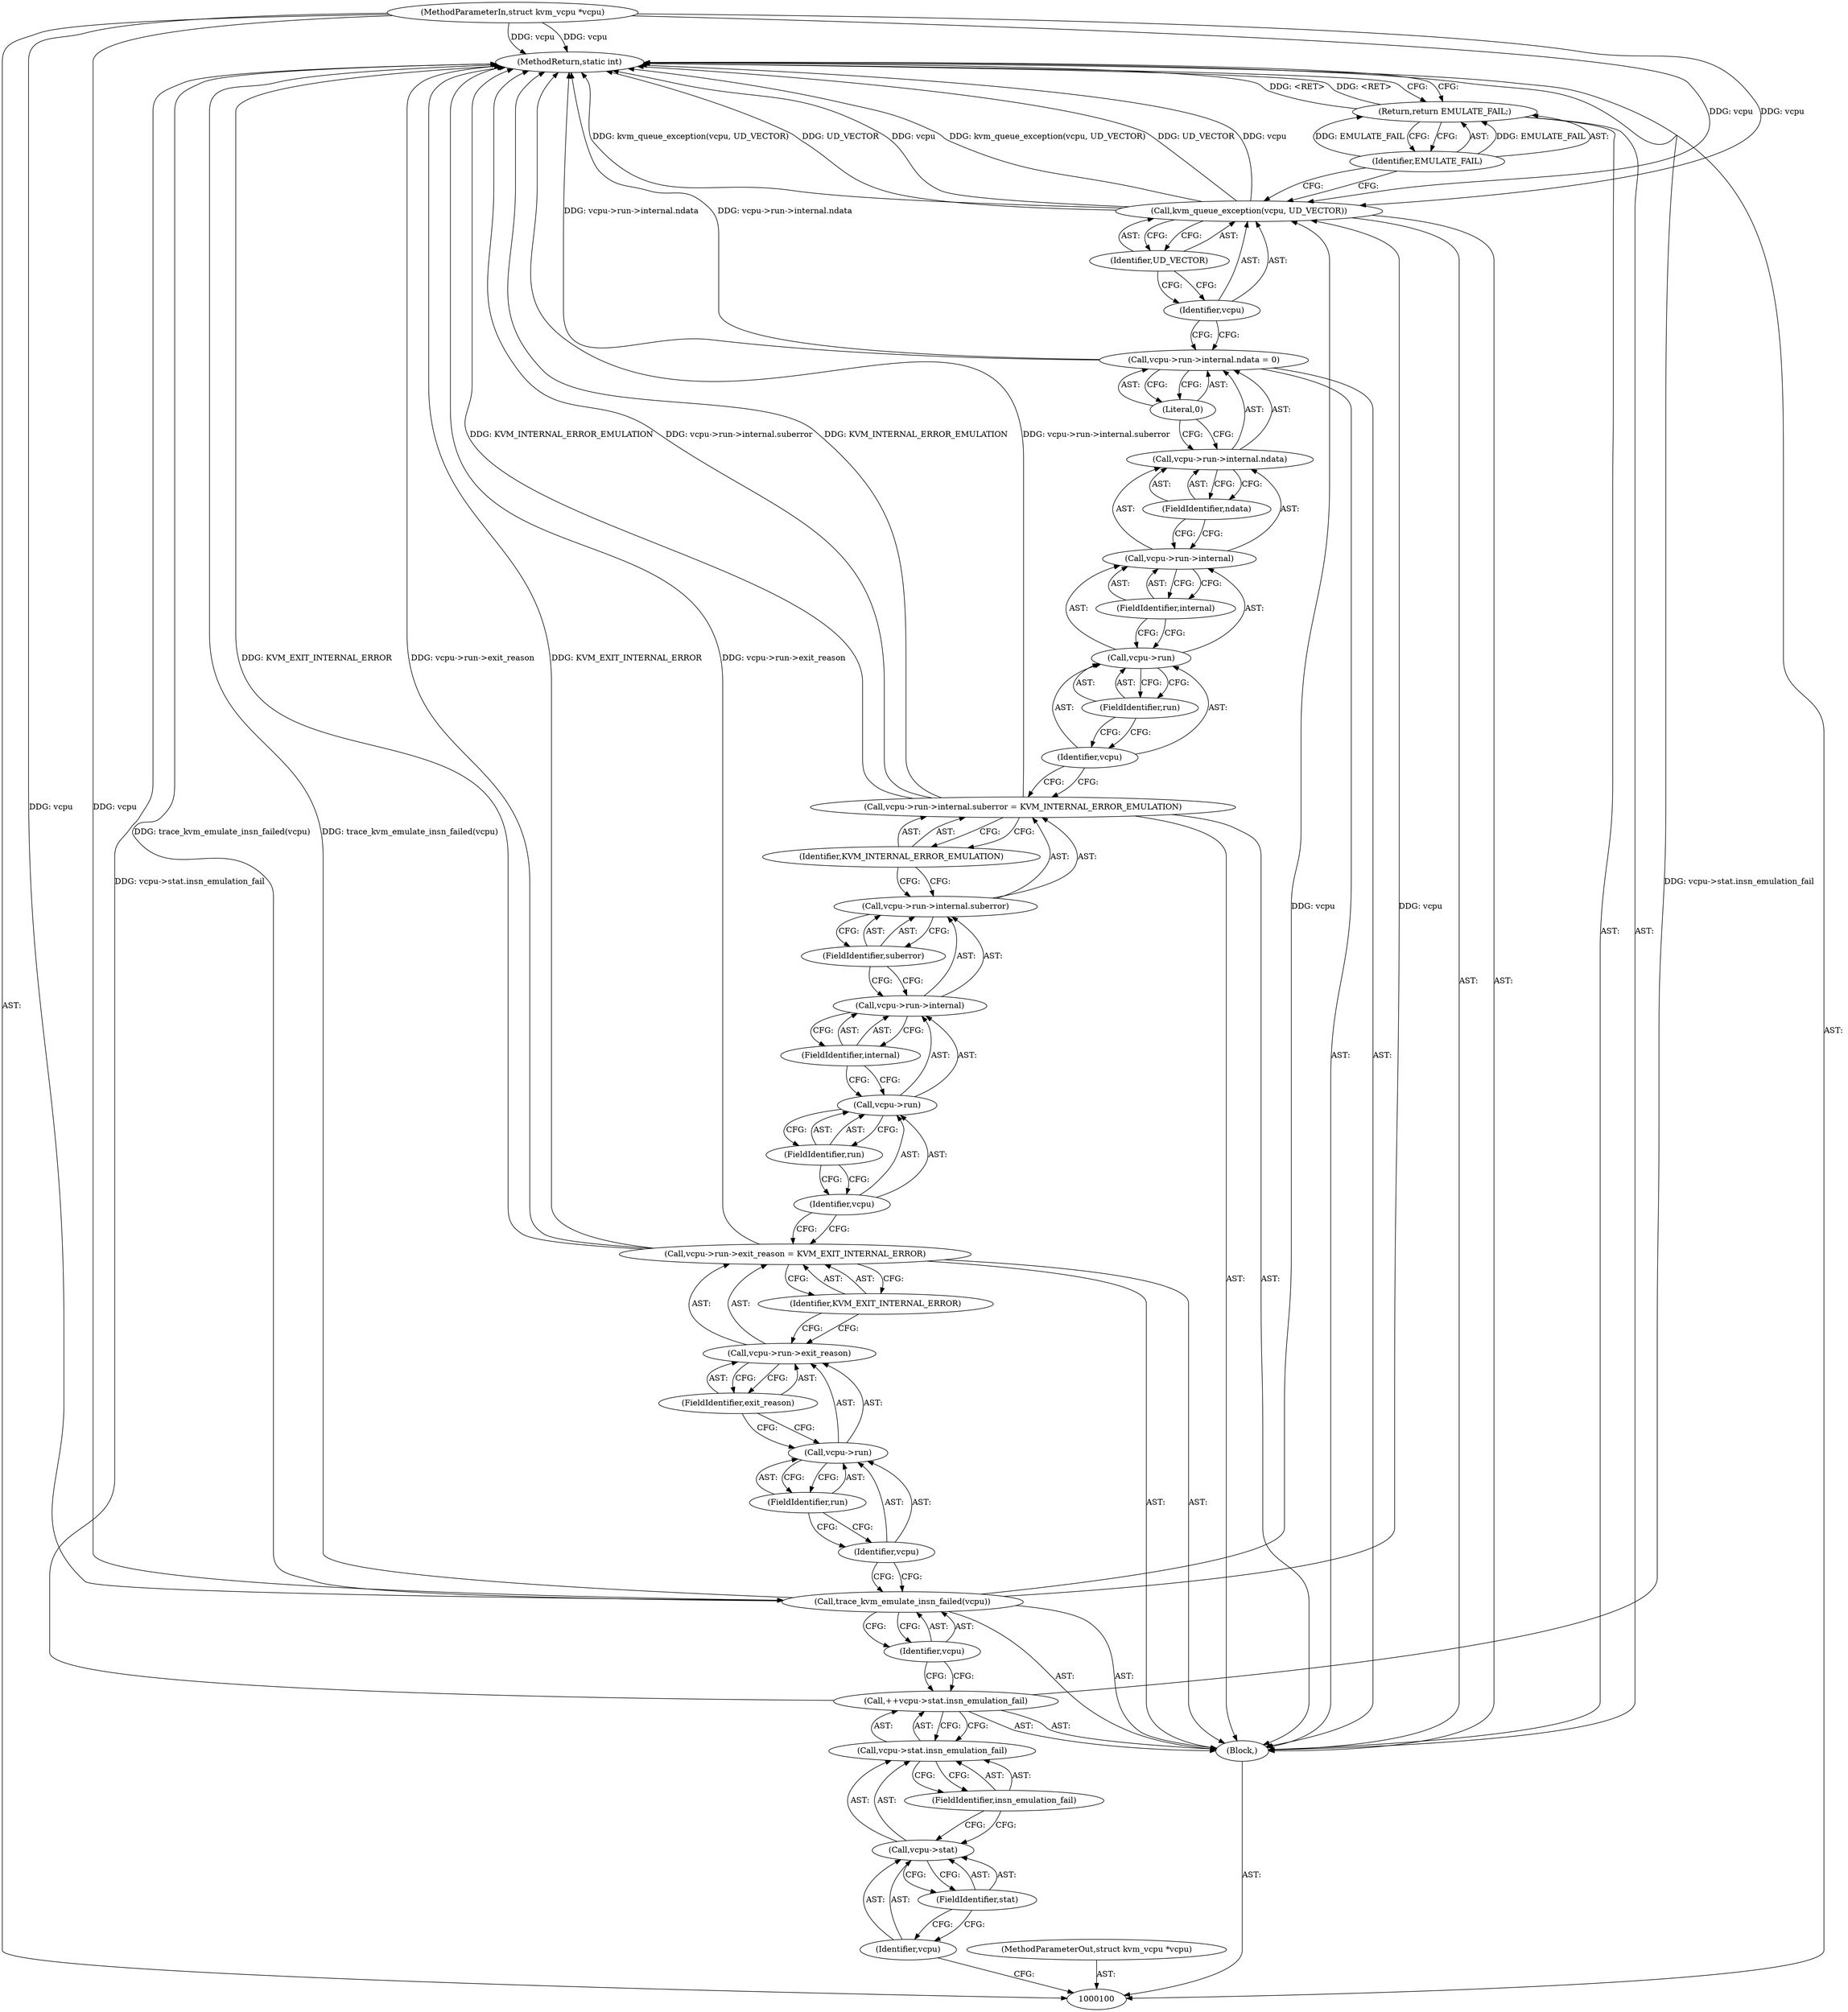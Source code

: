 digraph "1_linux_fc3a9157d3148ab91039c75423da8ef97be3e105" {
"1000141" [label="(MethodReturn,static int)"];
"1000101" [label="(MethodParameterIn,struct kvm_vcpu *vcpu)"];
"1000176" [label="(MethodParameterOut,struct kvm_vcpu *vcpu)"];
"1000102" [label="(Block,)"];
"1000107" [label="(FieldIdentifier,stat)"];
"1000108" [label="(FieldIdentifier,insn_emulation_fail)"];
"1000103" [label="(Call,++vcpu->stat.insn_emulation_fail)"];
"1000104" [label="(Call,vcpu->stat.insn_emulation_fail)"];
"1000105" [label="(Call,vcpu->stat)"];
"1000106" [label="(Identifier,vcpu)"];
"1000109" [label="(Call,trace_kvm_emulate_insn_failed(vcpu))"];
"1000110" [label="(Identifier,vcpu)"];
"1000111" [label="(Call,vcpu->run->exit_reason = KVM_EXIT_INTERNAL_ERROR)"];
"1000112" [label="(Call,vcpu->run->exit_reason)"];
"1000113" [label="(Call,vcpu->run)"];
"1000114" [label="(Identifier,vcpu)"];
"1000116" [label="(FieldIdentifier,exit_reason)"];
"1000117" [label="(Identifier,KVM_EXIT_INTERNAL_ERROR)"];
"1000115" [label="(FieldIdentifier,run)"];
"1000118" [label="(Call,vcpu->run->internal.suberror = KVM_INTERNAL_ERROR_EMULATION)"];
"1000119" [label="(Call,vcpu->run->internal.suberror)"];
"1000120" [label="(Call,vcpu->run->internal)"];
"1000121" [label="(Call,vcpu->run)"];
"1000122" [label="(Identifier,vcpu)"];
"1000124" [label="(FieldIdentifier,internal)"];
"1000125" [label="(FieldIdentifier,suberror)"];
"1000126" [label="(Identifier,KVM_INTERNAL_ERROR_EMULATION)"];
"1000123" [label="(FieldIdentifier,run)"];
"1000127" [label="(Call,vcpu->run->internal.ndata = 0)"];
"1000128" [label="(Call,vcpu->run->internal.ndata)"];
"1000129" [label="(Call,vcpu->run->internal)"];
"1000130" [label="(Call,vcpu->run)"];
"1000131" [label="(Identifier,vcpu)"];
"1000133" [label="(FieldIdentifier,internal)"];
"1000134" [label="(FieldIdentifier,ndata)"];
"1000135" [label="(Literal,0)"];
"1000132" [label="(FieldIdentifier,run)"];
"1000136" [label="(Call,kvm_queue_exception(vcpu, UD_VECTOR))"];
"1000137" [label="(Identifier,vcpu)"];
"1000138" [label="(Identifier,UD_VECTOR)"];
"1000139" [label="(Return,return EMULATE_FAIL;)"];
"1000140" [label="(Identifier,EMULATE_FAIL)"];
"1000141" -> "1000100"  [label="AST: "];
"1000141" -> "1000139"  [label="CFG: "];
"1000139" -> "1000141"  [label="DDG: <RET>"];
"1000111" -> "1000141"  [label="DDG: KVM_EXIT_INTERNAL_ERROR"];
"1000111" -> "1000141"  [label="DDG: vcpu->run->exit_reason"];
"1000118" -> "1000141"  [label="DDG: KVM_INTERNAL_ERROR_EMULATION"];
"1000118" -> "1000141"  [label="DDG: vcpu->run->internal.suberror"];
"1000103" -> "1000141"  [label="DDG: vcpu->stat.insn_emulation_fail"];
"1000101" -> "1000141"  [label="DDG: vcpu"];
"1000136" -> "1000141"  [label="DDG: kvm_queue_exception(vcpu, UD_VECTOR)"];
"1000136" -> "1000141"  [label="DDG: UD_VECTOR"];
"1000136" -> "1000141"  [label="DDG: vcpu"];
"1000127" -> "1000141"  [label="DDG: vcpu->run->internal.ndata"];
"1000109" -> "1000141"  [label="DDG: trace_kvm_emulate_insn_failed(vcpu)"];
"1000101" -> "1000100"  [label="AST: "];
"1000101" -> "1000141"  [label="DDG: vcpu"];
"1000101" -> "1000109"  [label="DDG: vcpu"];
"1000101" -> "1000136"  [label="DDG: vcpu"];
"1000176" -> "1000100"  [label="AST: "];
"1000102" -> "1000100"  [label="AST: "];
"1000103" -> "1000102"  [label="AST: "];
"1000109" -> "1000102"  [label="AST: "];
"1000111" -> "1000102"  [label="AST: "];
"1000118" -> "1000102"  [label="AST: "];
"1000127" -> "1000102"  [label="AST: "];
"1000136" -> "1000102"  [label="AST: "];
"1000139" -> "1000102"  [label="AST: "];
"1000107" -> "1000105"  [label="AST: "];
"1000107" -> "1000106"  [label="CFG: "];
"1000105" -> "1000107"  [label="CFG: "];
"1000108" -> "1000104"  [label="AST: "];
"1000108" -> "1000105"  [label="CFG: "];
"1000104" -> "1000108"  [label="CFG: "];
"1000103" -> "1000102"  [label="AST: "];
"1000103" -> "1000104"  [label="CFG: "];
"1000104" -> "1000103"  [label="AST: "];
"1000110" -> "1000103"  [label="CFG: "];
"1000103" -> "1000141"  [label="DDG: vcpu->stat.insn_emulation_fail"];
"1000104" -> "1000103"  [label="AST: "];
"1000104" -> "1000108"  [label="CFG: "];
"1000105" -> "1000104"  [label="AST: "];
"1000108" -> "1000104"  [label="AST: "];
"1000103" -> "1000104"  [label="CFG: "];
"1000105" -> "1000104"  [label="AST: "];
"1000105" -> "1000107"  [label="CFG: "];
"1000106" -> "1000105"  [label="AST: "];
"1000107" -> "1000105"  [label="AST: "];
"1000108" -> "1000105"  [label="CFG: "];
"1000106" -> "1000105"  [label="AST: "];
"1000106" -> "1000100"  [label="CFG: "];
"1000107" -> "1000106"  [label="CFG: "];
"1000109" -> "1000102"  [label="AST: "];
"1000109" -> "1000110"  [label="CFG: "];
"1000110" -> "1000109"  [label="AST: "];
"1000114" -> "1000109"  [label="CFG: "];
"1000109" -> "1000141"  [label="DDG: trace_kvm_emulate_insn_failed(vcpu)"];
"1000101" -> "1000109"  [label="DDG: vcpu"];
"1000109" -> "1000136"  [label="DDG: vcpu"];
"1000110" -> "1000109"  [label="AST: "];
"1000110" -> "1000103"  [label="CFG: "];
"1000109" -> "1000110"  [label="CFG: "];
"1000111" -> "1000102"  [label="AST: "];
"1000111" -> "1000117"  [label="CFG: "];
"1000112" -> "1000111"  [label="AST: "];
"1000117" -> "1000111"  [label="AST: "];
"1000122" -> "1000111"  [label="CFG: "];
"1000111" -> "1000141"  [label="DDG: KVM_EXIT_INTERNAL_ERROR"];
"1000111" -> "1000141"  [label="DDG: vcpu->run->exit_reason"];
"1000112" -> "1000111"  [label="AST: "];
"1000112" -> "1000116"  [label="CFG: "];
"1000113" -> "1000112"  [label="AST: "];
"1000116" -> "1000112"  [label="AST: "];
"1000117" -> "1000112"  [label="CFG: "];
"1000113" -> "1000112"  [label="AST: "];
"1000113" -> "1000115"  [label="CFG: "];
"1000114" -> "1000113"  [label="AST: "];
"1000115" -> "1000113"  [label="AST: "];
"1000116" -> "1000113"  [label="CFG: "];
"1000114" -> "1000113"  [label="AST: "];
"1000114" -> "1000109"  [label="CFG: "];
"1000115" -> "1000114"  [label="CFG: "];
"1000116" -> "1000112"  [label="AST: "];
"1000116" -> "1000113"  [label="CFG: "];
"1000112" -> "1000116"  [label="CFG: "];
"1000117" -> "1000111"  [label="AST: "];
"1000117" -> "1000112"  [label="CFG: "];
"1000111" -> "1000117"  [label="CFG: "];
"1000115" -> "1000113"  [label="AST: "];
"1000115" -> "1000114"  [label="CFG: "];
"1000113" -> "1000115"  [label="CFG: "];
"1000118" -> "1000102"  [label="AST: "];
"1000118" -> "1000126"  [label="CFG: "];
"1000119" -> "1000118"  [label="AST: "];
"1000126" -> "1000118"  [label="AST: "];
"1000131" -> "1000118"  [label="CFG: "];
"1000118" -> "1000141"  [label="DDG: KVM_INTERNAL_ERROR_EMULATION"];
"1000118" -> "1000141"  [label="DDG: vcpu->run->internal.suberror"];
"1000119" -> "1000118"  [label="AST: "];
"1000119" -> "1000125"  [label="CFG: "];
"1000120" -> "1000119"  [label="AST: "];
"1000125" -> "1000119"  [label="AST: "];
"1000126" -> "1000119"  [label="CFG: "];
"1000120" -> "1000119"  [label="AST: "];
"1000120" -> "1000124"  [label="CFG: "];
"1000121" -> "1000120"  [label="AST: "];
"1000124" -> "1000120"  [label="AST: "];
"1000125" -> "1000120"  [label="CFG: "];
"1000121" -> "1000120"  [label="AST: "];
"1000121" -> "1000123"  [label="CFG: "];
"1000122" -> "1000121"  [label="AST: "];
"1000123" -> "1000121"  [label="AST: "];
"1000124" -> "1000121"  [label="CFG: "];
"1000122" -> "1000121"  [label="AST: "];
"1000122" -> "1000111"  [label="CFG: "];
"1000123" -> "1000122"  [label="CFG: "];
"1000124" -> "1000120"  [label="AST: "];
"1000124" -> "1000121"  [label="CFG: "];
"1000120" -> "1000124"  [label="CFG: "];
"1000125" -> "1000119"  [label="AST: "];
"1000125" -> "1000120"  [label="CFG: "];
"1000119" -> "1000125"  [label="CFG: "];
"1000126" -> "1000118"  [label="AST: "];
"1000126" -> "1000119"  [label="CFG: "];
"1000118" -> "1000126"  [label="CFG: "];
"1000123" -> "1000121"  [label="AST: "];
"1000123" -> "1000122"  [label="CFG: "];
"1000121" -> "1000123"  [label="CFG: "];
"1000127" -> "1000102"  [label="AST: "];
"1000127" -> "1000135"  [label="CFG: "];
"1000128" -> "1000127"  [label="AST: "];
"1000135" -> "1000127"  [label="AST: "];
"1000137" -> "1000127"  [label="CFG: "];
"1000127" -> "1000141"  [label="DDG: vcpu->run->internal.ndata"];
"1000128" -> "1000127"  [label="AST: "];
"1000128" -> "1000134"  [label="CFG: "];
"1000129" -> "1000128"  [label="AST: "];
"1000134" -> "1000128"  [label="AST: "];
"1000135" -> "1000128"  [label="CFG: "];
"1000129" -> "1000128"  [label="AST: "];
"1000129" -> "1000133"  [label="CFG: "];
"1000130" -> "1000129"  [label="AST: "];
"1000133" -> "1000129"  [label="AST: "];
"1000134" -> "1000129"  [label="CFG: "];
"1000130" -> "1000129"  [label="AST: "];
"1000130" -> "1000132"  [label="CFG: "];
"1000131" -> "1000130"  [label="AST: "];
"1000132" -> "1000130"  [label="AST: "];
"1000133" -> "1000130"  [label="CFG: "];
"1000131" -> "1000130"  [label="AST: "];
"1000131" -> "1000118"  [label="CFG: "];
"1000132" -> "1000131"  [label="CFG: "];
"1000133" -> "1000129"  [label="AST: "];
"1000133" -> "1000130"  [label="CFG: "];
"1000129" -> "1000133"  [label="CFG: "];
"1000134" -> "1000128"  [label="AST: "];
"1000134" -> "1000129"  [label="CFG: "];
"1000128" -> "1000134"  [label="CFG: "];
"1000135" -> "1000127"  [label="AST: "];
"1000135" -> "1000128"  [label="CFG: "];
"1000127" -> "1000135"  [label="CFG: "];
"1000132" -> "1000130"  [label="AST: "];
"1000132" -> "1000131"  [label="CFG: "];
"1000130" -> "1000132"  [label="CFG: "];
"1000136" -> "1000102"  [label="AST: "];
"1000136" -> "1000138"  [label="CFG: "];
"1000137" -> "1000136"  [label="AST: "];
"1000138" -> "1000136"  [label="AST: "];
"1000140" -> "1000136"  [label="CFG: "];
"1000136" -> "1000141"  [label="DDG: kvm_queue_exception(vcpu, UD_VECTOR)"];
"1000136" -> "1000141"  [label="DDG: UD_VECTOR"];
"1000136" -> "1000141"  [label="DDG: vcpu"];
"1000109" -> "1000136"  [label="DDG: vcpu"];
"1000101" -> "1000136"  [label="DDG: vcpu"];
"1000137" -> "1000136"  [label="AST: "];
"1000137" -> "1000127"  [label="CFG: "];
"1000138" -> "1000137"  [label="CFG: "];
"1000138" -> "1000136"  [label="AST: "];
"1000138" -> "1000137"  [label="CFG: "];
"1000136" -> "1000138"  [label="CFG: "];
"1000139" -> "1000102"  [label="AST: "];
"1000139" -> "1000140"  [label="CFG: "];
"1000140" -> "1000139"  [label="AST: "];
"1000141" -> "1000139"  [label="CFG: "];
"1000139" -> "1000141"  [label="DDG: <RET>"];
"1000140" -> "1000139"  [label="DDG: EMULATE_FAIL"];
"1000140" -> "1000139"  [label="AST: "];
"1000140" -> "1000136"  [label="CFG: "];
"1000139" -> "1000140"  [label="CFG: "];
"1000140" -> "1000139"  [label="DDG: EMULATE_FAIL"];
}
